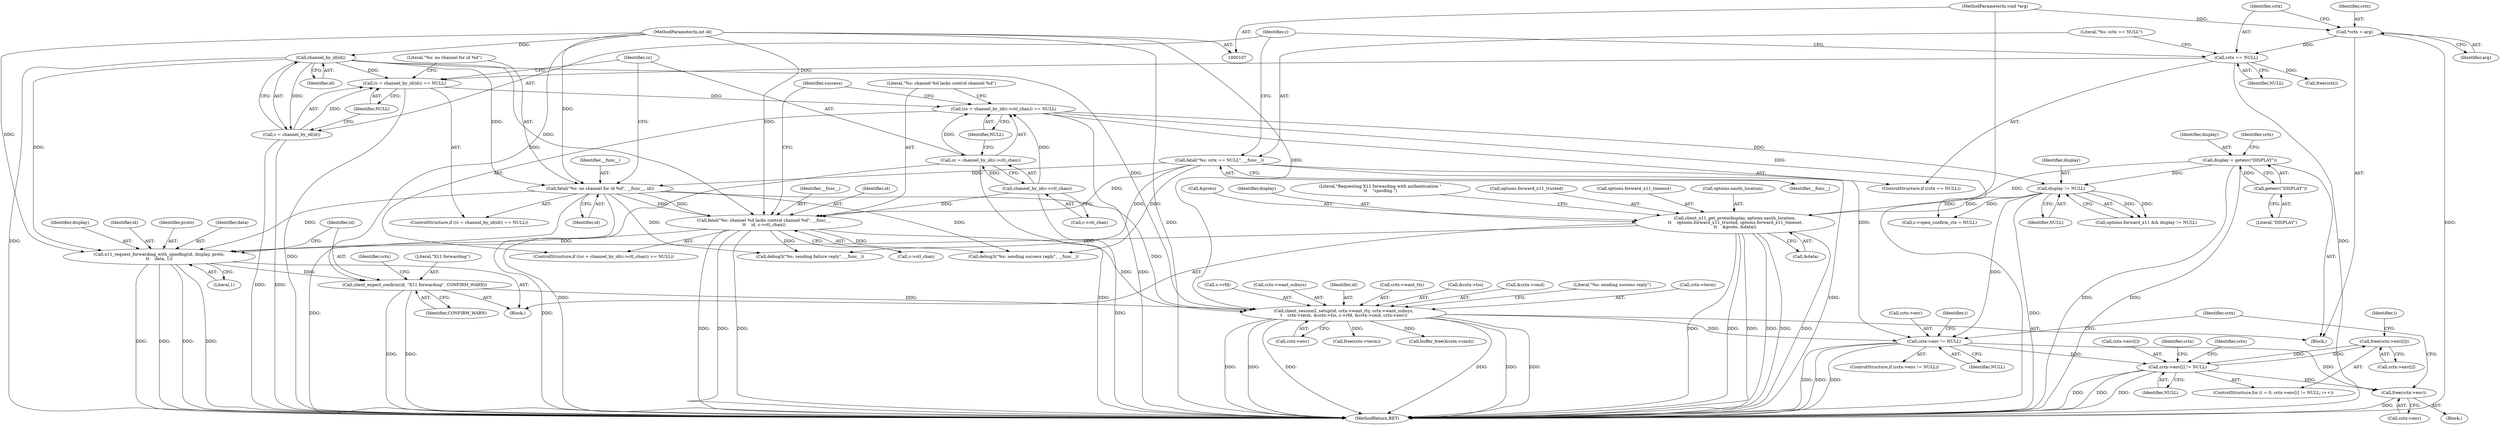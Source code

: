 digraph "1_mindrot_ed4ce82dbfa8a3a3c8ea6fa0db113c71e234416c_0@array" {
"1000349" [label="(Call,free(cctx->env[i]))"];
"1000340" [label="(Call,cctx->env[i] != NULL)"];
"1000349" [label="(Call,free(cctx->env[i]))"];
"1000330" [label="(Call,cctx->env != NULL)"];
"1000236" [label="(Call,client_session2_setup(id, cctx->want_tty, cctx->want_subsys,\n\t    cctx->term, &cctx->tio, c->rfd, &cctx->cmd, cctx->env))"];
"1000148" [label="(Call,fatal(\"%s: channel %d lacks control channel %d\", __func__,\n\t\t    id, c->ctl_chan))"];
"1000125" [label="(Call,fatal(\"%s: cctx == NULL\", __func__))"];
"1000135" [label="(Call,fatal(\"%s: no channel for id %d\", __func__, id))"];
"1000132" [label="(Call,channel_by_id(id))"];
"1000108" [label="(MethodParameterIn,int id)"];
"1000143" [label="(Call,channel_by_id(c->ctl_chan))"];
"1000222" [label="(Call,client_expect_confirm(id, \"X11 forwarding\", CONFIRM_WARN))"];
"1000216" [label="(Call,x11_request_forwarding_with_spoofing(id, display, proto,\n\t\t    data, 1))"];
"1000199" [label="(Call,client_x11_get_proto(display, options.xauth_location,\n \t\t    options.forward_x11_trusted, options.forward_x11_timeout,\n\t\t    &proto, &data))"];
"1000193" [label="(Call,display != NULL)"];
"1000180" [label="(Call,display = getenv(\"DISPLAY\"))"];
"1000182" [label="(Call,getenv(\"DISPLAY\"))"];
"1000140" [label="(Call,(cc = channel_by_id(c->ctl_chan)) == NULL)"];
"1000141" [label="(Call,cc = channel_by_id(c->ctl_chan))"];
"1000129" [label="(Call,(c = channel_by_id(id)) == NULL)"];
"1000130" [label="(Call,c = channel_by_id(id))"];
"1000122" [label="(Call,cctx == NULL)"];
"1000113" [label="(Call,*cctx = arg)"];
"1000110" [label="(MethodParameterIn,void *arg)"];
"1000355" [label="(Call,free(cctx->env))"];
"1000141" [label="(Call,cc = channel_by_id(c->ctl_chan))"];
"1000193" [label="(Call,display != NULL)"];
"1000129" [label="(Call,(c = channel_by_id(id)) == NULL)"];
"1000330" [label="(Call,cctx->env != NULL)"];
"1000152" [label="(Call,c->ctl_chan)"];
"1000254" [label="(Call,&cctx->cmd)"];
"1000355" [label="(Call,free(cctx->env))"];
"1000212" [label="(Call,&data)"];
"1000157" [label="(Identifier,success)"];
"1000223" [label="(Identifier,id)"];
"1000218" [label="(Identifier,display)"];
"1000210" [label="(Call,&proto)"];
"1000194" [label="(Identifier,display)"];
"1000139" [label="(ControlStructure,if ((cc = channel_by_id(c->ctl_chan)) == NULL))"];
"1000356" [label="(Call,cctx->env)"];
"1000159" [label="(Call,debug3(\"%s: sending failure reply\", __func__))"];
"1000262" [label="(Literal,\"%s: sending success reply\")"];
"1000335" [label="(Block,)"];
"1000336" [label="(ControlStructure,for (i = 0; cctx->env[i] != NULL; i++))"];
"1000221" [label="(Literal,1)"];
"1000200" [label="(Identifier,display)"];
"1000187" [label="(Identifier,cctx)"];
"1000341" [label="(Call,cctx->env[i])"];
"1000338" [label="(Identifier,i)"];
"1000183" [label="(Literal,\"DISPLAY\")"];
"1000352" [label="(Identifier,cctx)"];
"1000138" [label="(Identifier,id)"];
"1000346" [label="(Identifier,NULL)"];
"1000225" [label="(Identifier,CONFIRM_WARN)"];
"1000140" [label="(Call,(cc = channel_by_id(c->ctl_chan)) == NULL)"];
"1000348" [label="(Identifier,i)"];
"1000215" [label="(Literal,\"Requesting X11 forwarding with authentication \"\n\t\t    \"spoofing.\")"];
"1000244" [label="(Call,cctx->term)"];
"1000251" [label="(Call,c->rfd)"];
"1000320" [label="(Call,buffer_free(&cctx->cmd))"];
"1000181" [label="(Identifier,display)"];
"1000217" [label="(Identifier,id)"];
"1000361" [label="(MethodReturn,RET)"];
"1000137" [label="(Identifier,__func__)"];
"1000204" [label="(Call,options.forward_x11_trusted)"];
"1000124" [label="(Identifier,NULL)"];
"1000261" [label="(Call,debug3(\"%s: sending success reply\", __func__))"];
"1000258" [label="(Call,cctx->env)"];
"1000147" [label="(Identifier,NULL)"];
"1000349" [label="(Call,free(cctx->env[i]))"];
"1000122" [label="(Call,cctx == NULL)"];
"1000224" [label="(Literal,\"X11 forwarding\")"];
"1000127" [label="(Identifier,__func__)"];
"1000241" [label="(Call,cctx->want_subsys)"];
"1000143" [label="(Call,channel_by_id(c->ctl_chan))"];
"1000360" [label="(Identifier,cctx)"];
"1000115" [label="(Identifier,arg)"];
"1000331" [label="(Call,cctx->env)"];
"1000359" [label="(Call,free(cctx))"];
"1000128" [label="(ControlStructure,if ((c = channel_by_id(id)) == NULL))"];
"1000222" [label="(Call,client_expect_confirm(id, \"X11 forwarding\", CONFIRM_WARN))"];
"1000113" [label="(Call,*cctx = arg)"];
"1000357" [label="(Identifier,cctx)"];
"1000134" [label="(Identifier,NULL)"];
"1000315" [label="(Call,c->open_confirm_ctx = NULL)"];
"1000236" [label="(Call,client_session2_setup(id, cctx->want_tty, cctx->want_subsys,\n\t    cctx->term, &cctx->tio, c->rfd, &cctx->cmd, cctx->env))"];
"1000196" [label="(Block,)"];
"1000334" [label="(Identifier,NULL)"];
"1000144" [label="(Call,c->ctl_chan)"];
"1000150" [label="(Identifier,__func__)"];
"1000151" [label="(Identifier,id)"];
"1000126" [label="(Literal,\"%s: cctx == NULL\")"];
"1000219" [label="(Identifier,proto)"];
"1000229" [label="(Identifier,cctx)"];
"1000340" [label="(Call,cctx->env[i] != NULL)"];
"1000195" [label="(Identifier,NULL)"];
"1000182" [label="(Call,getenv(\"DISPLAY\"))"];
"1000131" [label="(Identifier,c)"];
"1000132" [label="(Call,channel_by_id(id))"];
"1000148" [label="(Call,fatal(\"%s: channel %d lacks control channel %d\", __func__,\n\t\t    id, c->ctl_chan))"];
"1000123" [label="(Identifier,cctx)"];
"1000111" [label="(Block,)"];
"1000237" [label="(Identifier,id)"];
"1000142" [label="(Identifier,cc)"];
"1000135" [label="(Call,fatal(\"%s: no channel for id %d\", __func__, id))"];
"1000325" [label="(Call,free(cctx->term))"];
"1000207" [label="(Call,options.forward_x11_timeout)"];
"1000130" [label="(Call,c = channel_by_id(id))"];
"1000238" [label="(Call,cctx->want_tty)"];
"1000149" [label="(Literal,\"%s: channel %d lacks control channel %d\")"];
"1000121" [label="(ControlStructure,if (cctx == NULL))"];
"1000201" [label="(Call,options.xauth_location)"];
"1000329" [label="(ControlStructure,if (cctx->env != NULL))"];
"1000180" [label="(Call,display = getenv(\"DISPLAY\"))"];
"1000189" [label="(Call,options.forward_x11 && display != NULL)"];
"1000216" [label="(Call,x11_request_forwarding_with_spoofing(id, display, proto,\n\t\t    data, 1))"];
"1000125" [label="(Call,fatal(\"%s: cctx == NULL\", __func__))"];
"1000114" [label="(Identifier,cctx)"];
"1000136" [label="(Literal,\"%s: no channel for id %d\")"];
"1000350" [label="(Call,cctx->env[i])"];
"1000247" [label="(Call,&cctx->tio)"];
"1000133" [label="(Identifier,id)"];
"1000220" [label="(Identifier,data)"];
"1000199" [label="(Call,client_x11_get_proto(display, options.xauth_location,\n \t\t    options.forward_x11_trusted, options.forward_x11_timeout,\n\t\t    &proto, &data))"];
"1000108" [label="(MethodParameterIn,int id)"];
"1000110" [label="(MethodParameterIn,void *arg)"];
"1000349" -> "1000336"  [label="AST: "];
"1000349" -> "1000350"  [label="CFG: "];
"1000350" -> "1000349"  [label="AST: "];
"1000348" -> "1000349"  [label="CFG: "];
"1000349" -> "1000340"  [label="DDG: "];
"1000340" -> "1000349"  [label="DDG: "];
"1000340" -> "1000336"  [label="AST: "];
"1000340" -> "1000346"  [label="CFG: "];
"1000341" -> "1000340"  [label="AST: "];
"1000346" -> "1000340"  [label="AST: "];
"1000352" -> "1000340"  [label="CFG: "];
"1000357" -> "1000340"  [label="CFG: "];
"1000340" -> "1000361"  [label="DDG: "];
"1000340" -> "1000361"  [label="DDG: "];
"1000340" -> "1000361"  [label="DDG: "];
"1000330" -> "1000340"  [label="DDG: "];
"1000340" -> "1000355"  [label="DDG: "];
"1000330" -> "1000329"  [label="AST: "];
"1000330" -> "1000334"  [label="CFG: "];
"1000331" -> "1000330"  [label="AST: "];
"1000334" -> "1000330"  [label="AST: "];
"1000338" -> "1000330"  [label="CFG: "];
"1000360" -> "1000330"  [label="CFG: "];
"1000330" -> "1000361"  [label="DDG: "];
"1000330" -> "1000361"  [label="DDG: "];
"1000330" -> "1000361"  [label="DDG: "];
"1000236" -> "1000330"  [label="DDG: "];
"1000193" -> "1000330"  [label="DDG: "];
"1000140" -> "1000330"  [label="DDG: "];
"1000330" -> "1000355"  [label="DDG: "];
"1000236" -> "1000111"  [label="AST: "];
"1000236" -> "1000258"  [label="CFG: "];
"1000237" -> "1000236"  [label="AST: "];
"1000238" -> "1000236"  [label="AST: "];
"1000241" -> "1000236"  [label="AST: "];
"1000244" -> "1000236"  [label="AST: "];
"1000247" -> "1000236"  [label="AST: "];
"1000251" -> "1000236"  [label="AST: "];
"1000254" -> "1000236"  [label="AST: "];
"1000258" -> "1000236"  [label="AST: "];
"1000262" -> "1000236"  [label="CFG: "];
"1000236" -> "1000361"  [label="DDG: "];
"1000236" -> "1000361"  [label="DDG: "];
"1000236" -> "1000361"  [label="DDG: "];
"1000236" -> "1000361"  [label="DDG: "];
"1000236" -> "1000361"  [label="DDG: "];
"1000236" -> "1000361"  [label="DDG: "];
"1000148" -> "1000236"  [label="DDG: "];
"1000132" -> "1000236"  [label="DDG: "];
"1000135" -> "1000236"  [label="DDG: "];
"1000222" -> "1000236"  [label="DDG: "];
"1000108" -> "1000236"  [label="DDG: "];
"1000236" -> "1000320"  [label="DDG: "];
"1000236" -> "1000325"  [label="DDG: "];
"1000148" -> "1000139"  [label="AST: "];
"1000148" -> "1000152"  [label="CFG: "];
"1000149" -> "1000148"  [label="AST: "];
"1000150" -> "1000148"  [label="AST: "];
"1000151" -> "1000148"  [label="AST: "];
"1000152" -> "1000148"  [label="AST: "];
"1000157" -> "1000148"  [label="CFG: "];
"1000148" -> "1000361"  [label="DDG: "];
"1000148" -> "1000361"  [label="DDG: "];
"1000148" -> "1000361"  [label="DDG: "];
"1000125" -> "1000148"  [label="DDG: "];
"1000135" -> "1000148"  [label="DDG: "];
"1000135" -> "1000148"  [label="DDG: "];
"1000132" -> "1000148"  [label="DDG: "];
"1000108" -> "1000148"  [label="DDG: "];
"1000143" -> "1000148"  [label="DDG: "];
"1000148" -> "1000159"  [label="DDG: "];
"1000148" -> "1000216"  [label="DDG: "];
"1000148" -> "1000261"  [label="DDG: "];
"1000125" -> "1000121"  [label="AST: "];
"1000125" -> "1000127"  [label="CFG: "];
"1000126" -> "1000125"  [label="AST: "];
"1000127" -> "1000125"  [label="AST: "];
"1000131" -> "1000125"  [label="CFG: "];
"1000125" -> "1000361"  [label="DDG: "];
"1000125" -> "1000135"  [label="DDG: "];
"1000125" -> "1000159"  [label="DDG: "];
"1000125" -> "1000261"  [label="DDG: "];
"1000135" -> "1000128"  [label="AST: "];
"1000135" -> "1000138"  [label="CFG: "];
"1000136" -> "1000135"  [label="AST: "];
"1000137" -> "1000135"  [label="AST: "];
"1000138" -> "1000135"  [label="AST: "];
"1000142" -> "1000135"  [label="CFG: "];
"1000135" -> "1000361"  [label="DDG: "];
"1000135" -> "1000361"  [label="DDG: "];
"1000132" -> "1000135"  [label="DDG: "];
"1000108" -> "1000135"  [label="DDG: "];
"1000135" -> "1000159"  [label="DDG: "];
"1000135" -> "1000216"  [label="DDG: "];
"1000135" -> "1000261"  [label="DDG: "];
"1000132" -> "1000130"  [label="AST: "];
"1000132" -> "1000133"  [label="CFG: "];
"1000133" -> "1000132"  [label="AST: "];
"1000130" -> "1000132"  [label="CFG: "];
"1000132" -> "1000361"  [label="DDG: "];
"1000132" -> "1000129"  [label="DDG: "];
"1000132" -> "1000130"  [label="DDG: "];
"1000108" -> "1000132"  [label="DDG: "];
"1000132" -> "1000216"  [label="DDG: "];
"1000108" -> "1000107"  [label="AST: "];
"1000108" -> "1000361"  [label="DDG: "];
"1000108" -> "1000216"  [label="DDG: "];
"1000108" -> "1000222"  [label="DDG: "];
"1000143" -> "1000141"  [label="AST: "];
"1000143" -> "1000144"  [label="CFG: "];
"1000144" -> "1000143"  [label="AST: "];
"1000141" -> "1000143"  [label="CFG: "];
"1000143" -> "1000361"  [label="DDG: "];
"1000143" -> "1000140"  [label="DDG: "];
"1000143" -> "1000141"  [label="DDG: "];
"1000222" -> "1000196"  [label="AST: "];
"1000222" -> "1000225"  [label="CFG: "];
"1000223" -> "1000222"  [label="AST: "];
"1000224" -> "1000222"  [label="AST: "];
"1000225" -> "1000222"  [label="AST: "];
"1000229" -> "1000222"  [label="CFG: "];
"1000222" -> "1000361"  [label="DDG: "];
"1000222" -> "1000361"  [label="DDG: "];
"1000216" -> "1000222"  [label="DDG: "];
"1000216" -> "1000196"  [label="AST: "];
"1000216" -> "1000221"  [label="CFG: "];
"1000217" -> "1000216"  [label="AST: "];
"1000218" -> "1000216"  [label="AST: "];
"1000219" -> "1000216"  [label="AST: "];
"1000220" -> "1000216"  [label="AST: "];
"1000221" -> "1000216"  [label="AST: "];
"1000223" -> "1000216"  [label="CFG: "];
"1000216" -> "1000361"  [label="DDG: "];
"1000216" -> "1000361"  [label="DDG: "];
"1000216" -> "1000361"  [label="DDG: "];
"1000216" -> "1000361"  [label="DDG: "];
"1000199" -> "1000216"  [label="DDG: "];
"1000199" -> "1000196"  [label="AST: "];
"1000199" -> "1000212"  [label="CFG: "];
"1000200" -> "1000199"  [label="AST: "];
"1000201" -> "1000199"  [label="AST: "];
"1000204" -> "1000199"  [label="AST: "];
"1000207" -> "1000199"  [label="AST: "];
"1000210" -> "1000199"  [label="AST: "];
"1000212" -> "1000199"  [label="AST: "];
"1000215" -> "1000199"  [label="CFG: "];
"1000199" -> "1000361"  [label="DDG: "];
"1000199" -> "1000361"  [label="DDG: "];
"1000199" -> "1000361"  [label="DDG: "];
"1000199" -> "1000361"  [label="DDG: "];
"1000199" -> "1000361"  [label="DDG: "];
"1000199" -> "1000361"  [label="DDG: "];
"1000193" -> "1000199"  [label="DDG: "];
"1000180" -> "1000199"  [label="DDG: "];
"1000193" -> "1000189"  [label="AST: "];
"1000193" -> "1000195"  [label="CFG: "];
"1000194" -> "1000193"  [label="AST: "];
"1000195" -> "1000193"  [label="AST: "];
"1000189" -> "1000193"  [label="CFG: "];
"1000193" -> "1000361"  [label="DDG: "];
"1000193" -> "1000189"  [label="DDG: "];
"1000193" -> "1000189"  [label="DDG: "];
"1000180" -> "1000193"  [label="DDG: "];
"1000140" -> "1000193"  [label="DDG: "];
"1000193" -> "1000315"  [label="DDG: "];
"1000180" -> "1000111"  [label="AST: "];
"1000180" -> "1000182"  [label="CFG: "];
"1000181" -> "1000180"  [label="AST: "];
"1000182" -> "1000180"  [label="AST: "];
"1000187" -> "1000180"  [label="CFG: "];
"1000180" -> "1000361"  [label="DDG: "];
"1000180" -> "1000361"  [label="DDG: "];
"1000182" -> "1000180"  [label="DDG: "];
"1000182" -> "1000183"  [label="CFG: "];
"1000183" -> "1000182"  [label="AST: "];
"1000140" -> "1000139"  [label="AST: "];
"1000140" -> "1000147"  [label="CFG: "];
"1000141" -> "1000140"  [label="AST: "];
"1000147" -> "1000140"  [label="AST: "];
"1000149" -> "1000140"  [label="CFG: "];
"1000157" -> "1000140"  [label="CFG: "];
"1000140" -> "1000361"  [label="DDG: "];
"1000141" -> "1000140"  [label="DDG: "];
"1000129" -> "1000140"  [label="DDG: "];
"1000140" -> "1000315"  [label="DDG: "];
"1000142" -> "1000141"  [label="AST: "];
"1000147" -> "1000141"  [label="CFG: "];
"1000141" -> "1000361"  [label="DDG: "];
"1000141" -> "1000361"  [label="DDG: "];
"1000129" -> "1000128"  [label="AST: "];
"1000129" -> "1000134"  [label="CFG: "];
"1000130" -> "1000129"  [label="AST: "];
"1000134" -> "1000129"  [label="AST: "];
"1000136" -> "1000129"  [label="CFG: "];
"1000142" -> "1000129"  [label="CFG: "];
"1000129" -> "1000361"  [label="DDG: "];
"1000130" -> "1000129"  [label="DDG: "];
"1000122" -> "1000129"  [label="DDG: "];
"1000131" -> "1000130"  [label="AST: "];
"1000134" -> "1000130"  [label="CFG: "];
"1000130" -> "1000361"  [label="DDG: "];
"1000130" -> "1000361"  [label="DDG: "];
"1000122" -> "1000121"  [label="AST: "];
"1000122" -> "1000124"  [label="CFG: "];
"1000123" -> "1000122"  [label="AST: "];
"1000124" -> "1000122"  [label="AST: "];
"1000126" -> "1000122"  [label="CFG: "];
"1000131" -> "1000122"  [label="CFG: "];
"1000122" -> "1000361"  [label="DDG: "];
"1000113" -> "1000122"  [label="DDG: "];
"1000122" -> "1000359"  [label="DDG: "];
"1000113" -> "1000111"  [label="AST: "];
"1000113" -> "1000115"  [label="CFG: "];
"1000114" -> "1000113"  [label="AST: "];
"1000115" -> "1000113"  [label="AST: "];
"1000123" -> "1000113"  [label="CFG: "];
"1000113" -> "1000361"  [label="DDG: "];
"1000110" -> "1000113"  [label="DDG: "];
"1000110" -> "1000107"  [label="AST: "];
"1000110" -> "1000361"  [label="DDG: "];
"1000355" -> "1000335"  [label="AST: "];
"1000355" -> "1000356"  [label="CFG: "];
"1000356" -> "1000355"  [label="AST: "];
"1000360" -> "1000355"  [label="CFG: "];
"1000355" -> "1000361"  [label="DDG: "];
}
